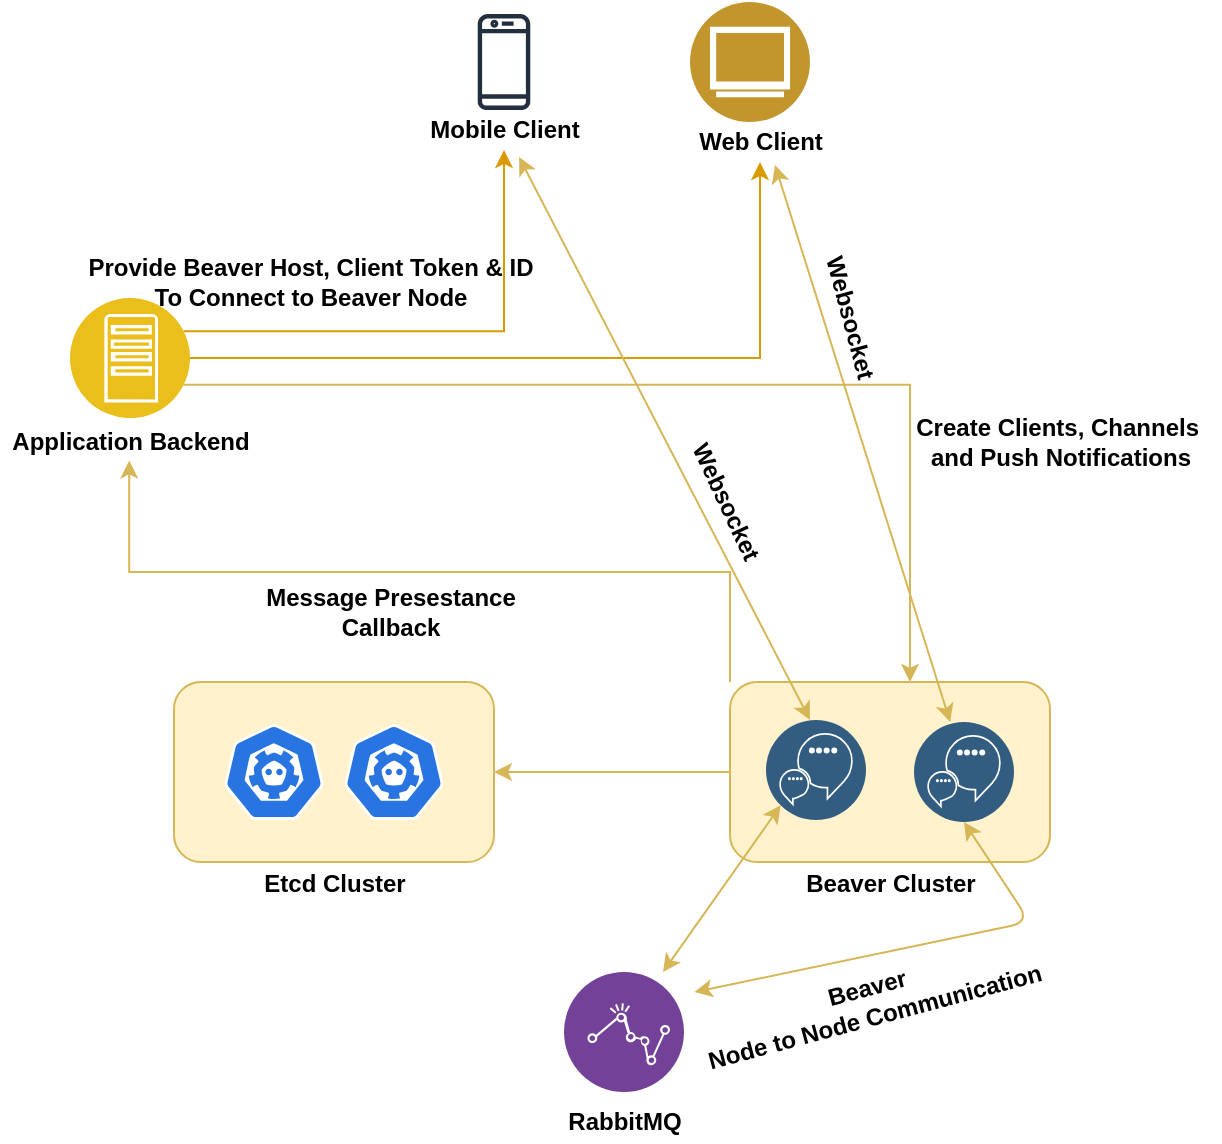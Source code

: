 <mxfile version="14.1.9" type="device"><diagram id="rDJuJcwuq9W1dwYesHHr" name="Page-1"><mxGraphModel dx="1106" dy="737" grid="1" gridSize="10" guides="1" tooltips="1" connect="1" arrows="1" fold="1" page="1" pageScale="1" pageWidth="850" pageHeight="1100" math="0" shadow="0"><root><mxCell id="0"/><mxCell id="1" parent="0"/><mxCell id="C8l0mxJVYPbPDsoyuF7l-32" style="edgeStyle=orthogonalEdgeStyle;rounded=0;orthogonalLoop=1;jettySize=auto;html=1;exitX=0;exitY=0.5;exitDx=0;exitDy=0;entryX=1;entryY=0.5;entryDx=0;entryDy=0;fillColor=#fff2cc;strokeColor=#d6b656;" edge="1" parent="1" source="C8l0mxJVYPbPDsoyuF7l-10" target="C8l0mxJVYPbPDsoyuF7l-5"><mxGeometry relative="1" as="geometry"/></mxCell><mxCell id="C8l0mxJVYPbPDsoyuF7l-33" style="edgeStyle=orthogonalEdgeStyle;rounded=0;orthogonalLoop=1;jettySize=auto;html=1;exitX=0;exitY=0;exitDx=0;exitDy=0;entryX=0.497;entryY=0.962;entryDx=0;entryDy=0;entryPerimeter=0;fillColor=#fff2cc;strokeColor=#d6b656;" edge="1" parent="1" source="C8l0mxJVYPbPDsoyuF7l-10" target="C8l0mxJVYPbPDsoyuF7l-8"><mxGeometry relative="1" as="geometry"/></mxCell><mxCell id="C8l0mxJVYPbPDsoyuF7l-10" value="" style="rounded=1;whiteSpace=wrap;html=1;fillColor=#fff2cc;strokeColor=#d6b656;" vertex="1" parent="1"><mxGeometry x="470" y="420" width="160" height="90" as="geometry"/></mxCell><mxCell id="C8l0mxJVYPbPDsoyuF7l-5" value="" style="rounded=1;whiteSpace=wrap;html=1;fillColor=#fff2cc;strokeColor=#d6b656;" vertex="1" parent="1"><mxGeometry x="192" y="420" width="160" height="90" as="geometry"/></mxCell><mxCell id="C8l0mxJVYPbPDsoyuF7l-36" style="edgeStyle=orthogonalEdgeStyle;rounded=0;orthogonalLoop=1;jettySize=auto;html=1;exitX=1;exitY=0.25;exitDx=0;exitDy=0;fillColor=#ffe6cc;strokeColor=#d79b00;" edge="1" parent="1" source="C8l0mxJVYPbPDsoyuF7l-2" target="C8l0mxJVYPbPDsoyuF7l-25"><mxGeometry relative="1" as="geometry"/></mxCell><mxCell id="C8l0mxJVYPbPDsoyuF7l-37" style="edgeStyle=orthogonalEdgeStyle;rounded=0;orthogonalLoop=1;jettySize=auto;html=1;exitX=1;exitY=0.5;exitDx=0;exitDy=0;fillColor=#ffe6cc;strokeColor=#d79b00;" edge="1" parent="1" source="C8l0mxJVYPbPDsoyuF7l-2" target="C8l0mxJVYPbPDsoyuF7l-24"><mxGeometry relative="1" as="geometry"/></mxCell><mxCell id="C8l0mxJVYPbPDsoyuF7l-38" style="edgeStyle=orthogonalEdgeStyle;rounded=0;orthogonalLoop=1;jettySize=auto;html=1;exitX=1;exitY=0.75;exitDx=0;exitDy=0;fillColor=#fff2cc;strokeColor=#d6b656;" edge="1" parent="1" source="C8l0mxJVYPbPDsoyuF7l-2" target="C8l0mxJVYPbPDsoyuF7l-10"><mxGeometry relative="1" as="geometry"><Array as="points"><mxPoint x="560" y="271"/></Array></mxGeometry></mxCell><mxCell id="C8l0mxJVYPbPDsoyuF7l-2" value="" style="aspect=fixed;perimeter=ellipsePerimeter;html=1;align=center;shadow=0;dashed=0;fontColor=#4277BB;labelBackgroundColor=#ffffff;fontSize=12;spacingTop=3;image;image=img/lib/ibm/applications/app_server.svg;" vertex="1" parent="1"><mxGeometry x="140" y="228" width="60" height="60" as="geometry"/></mxCell><mxCell id="C8l0mxJVYPbPDsoyuF7l-3" value="" style="html=1;dashed=0;whitespace=wrap;fillColor=#2875E2;strokeColor=#ffffff;points=[[0.005,0.63,0],[0.1,0.2,0],[0.9,0.2,0],[0.5,0,0],[0.995,0.63,0],[0.72,0.99,0],[0.5,1,0],[0.28,0.99,0]];shape=mxgraph.kubernetes.icon;prIcon=etcd" vertex="1" parent="1"><mxGeometry x="277" y="441" width="50" height="48" as="geometry"/></mxCell><mxCell id="C8l0mxJVYPbPDsoyuF7l-6" value="" style="html=1;dashed=0;whitespace=wrap;fillColor=#2875E2;strokeColor=#ffffff;points=[[0.005,0.63,0],[0.1,0.2,0],[0.9,0.2,0],[0.5,0,0],[0.995,0.63,0],[0.72,0.99,0],[0.5,1,0],[0.28,0.99,0]];shape=mxgraph.kubernetes.icon;prIcon=etcd" vertex="1" parent="1"><mxGeometry x="217" y="441" width="50" height="48" as="geometry"/></mxCell><mxCell id="C8l0mxJVYPbPDsoyuF7l-7" value="Etcd Cluster" style="text;html=1;align=center;verticalAlign=middle;resizable=0;points=[];autosize=1;fontStyle=1" vertex="1" parent="1"><mxGeometry x="227" y="511" width="90" height="20" as="geometry"/></mxCell><mxCell id="C8l0mxJVYPbPDsoyuF7l-8" value="Application Backend" style="text;html=1;align=center;verticalAlign=middle;resizable=0;points=[];autosize=1;fontStyle=1" vertex="1" parent="1"><mxGeometry x="105" y="290" width="130" height="20" as="geometry"/></mxCell><mxCell id="C8l0mxJVYPbPDsoyuF7l-9" value="" style="aspect=fixed;perimeter=ellipsePerimeter;html=1;align=center;shadow=0;dashed=0;fontColor=#4277BB;labelBackgroundColor=#ffffff;fontSize=12;spacingTop=3;image;image=img/lib/ibm/data/conversation_trained_deployed.svg;" vertex="1" parent="1"><mxGeometry x="562" y="440" width="50" height="50" as="geometry"/></mxCell><mxCell id="C8l0mxJVYPbPDsoyuF7l-11" value="" style="aspect=fixed;perimeter=ellipsePerimeter;html=1;align=center;shadow=0;dashed=0;fontColor=#4277BB;labelBackgroundColor=#ffffff;fontSize=12;spacingTop=3;image;image=img/lib/ibm/data/conversation_trained_deployed.svg;" vertex="1" parent="1"><mxGeometry x="488" y="439" width="50" height="50" as="geometry"/></mxCell><mxCell id="C8l0mxJVYPbPDsoyuF7l-12" value="Beaver Cluster" style="text;html=1;align=center;verticalAlign=middle;resizable=0;points=[];autosize=1;fontStyle=1" vertex="1" parent="1"><mxGeometry x="500" y="511" width="100" height="20" as="geometry"/></mxCell><mxCell id="C8l0mxJVYPbPDsoyuF7l-14" value="" style="endArrow=classic;startArrow=classic;html=1;entryX=0;entryY=1;entryDx=0;entryDy=0;fillColor=#fff2cc;strokeColor=#d6b656;" edge="1" parent="1" target="C8l0mxJVYPbPDsoyuF7l-11"><mxGeometry width="50" height="50" relative="1" as="geometry"><mxPoint x="436.482" y="565" as="sourcePoint"/><mxPoint x="450" y="350" as="targetPoint"/></mxGeometry></mxCell><mxCell id="C8l0mxJVYPbPDsoyuF7l-15" value="" style="endArrow=classic;startArrow=classic;html=1;entryX=0.5;entryY=1;entryDx=0;entryDy=0;fillColor=#fff2cc;strokeColor=#d6b656;" edge="1" parent="1" target="C8l0mxJVYPbPDsoyuF7l-9"><mxGeometry width="50" height="50" relative="1" as="geometry"><mxPoint x="452.24" y="575" as="sourcePoint"/><mxPoint x="505.322" y="492.678" as="targetPoint"/><Array as="points"><mxPoint x="620" y="540"/></Array></mxGeometry></mxCell><mxCell id="C8l0mxJVYPbPDsoyuF7l-16" value="" style="aspect=fixed;perimeter=ellipsePerimeter;html=1;align=center;shadow=0;dashed=0;fontColor=#4277BB;labelBackgroundColor=#ffffff;fontSize=12;spacingTop=3;image;image=img/lib/ibm/users/browser.svg;" vertex="1" parent="1"><mxGeometry x="450" y="80" width="60" height="60" as="geometry"/></mxCell><mxCell id="C8l0mxJVYPbPDsoyuF7l-17" value="" style="outlineConnect=0;fontColor=#232F3E;gradientColor=none;strokeColor=#232F3E;dashed=0;verticalLabelPosition=bottom;verticalAlign=top;align=center;html=1;fontSize=12;fontStyle=0;aspect=fixed;shape=mxgraph.aws4.resourceIcon;resIcon=mxgraph.aws4.mobile_client;fillColor=none;" vertex="1" parent="1"><mxGeometry x="327" y="80" width="60" height="60" as="geometry"/></mxCell><mxCell id="C8l0mxJVYPbPDsoyuF7l-20" value="" style="endArrow=classic;startArrow=classic;html=1;exitX=0.688;exitY=0.222;exitDx=0;exitDy=0;exitPerimeter=0;fillColor=#fff2cc;strokeColor=#d6b656;entryX=0.594;entryY=1.078;entryDx=0;entryDy=0;entryPerimeter=0;" edge="1" parent="1" source="C8l0mxJVYPbPDsoyuF7l-10" target="C8l0mxJVYPbPDsoyuF7l-24"><mxGeometry width="50" height="50" relative="1" as="geometry"><mxPoint x="400" y="400" as="sourcePoint"/><mxPoint x="490" y="150" as="targetPoint"/></mxGeometry></mxCell><mxCell id="C8l0mxJVYPbPDsoyuF7l-21" value="" style="endArrow=classic;startArrow=classic;html=1;exitX=0.688;exitY=0.222;exitDx=0;exitDy=0;exitPerimeter=0;fillColor=#fff2cc;strokeColor=#d6b656;entryX=0.584;entryY=1.178;entryDx=0;entryDy=0;entryPerimeter=0;" edge="1" parent="1" target="C8l0mxJVYPbPDsoyuF7l-25"><mxGeometry width="50" height="50" relative="1" as="geometry"><mxPoint x="510.0" y="439" as="sourcePoint"/><mxPoint x="400" y="160" as="targetPoint"/></mxGeometry></mxCell><mxCell id="C8l0mxJVYPbPDsoyuF7l-24" value="Web Client" style="text;html=1;align=center;verticalAlign=middle;resizable=0;points=[];autosize=1;fontStyle=1" vertex="1" parent="1"><mxGeometry x="445" y="140" width="80" height="20" as="geometry"/></mxCell><mxCell id="C8l0mxJVYPbPDsoyuF7l-25" value="Mobile Client" style="text;html=1;align=center;verticalAlign=middle;resizable=0;points=[];autosize=1;fontStyle=1" vertex="1" parent="1"><mxGeometry x="312" y="134" width="90" height="20" as="geometry"/></mxCell><mxCell id="C8l0mxJVYPbPDsoyuF7l-26" value="Websocket" style="text;html=1;strokeColor=none;fillColor=none;align=center;verticalAlign=middle;whiteSpace=wrap;rounded=0;fontStyle=1;rotation=65;" vertex="1" parent="1"><mxGeometry x="448" y="320" width="40" height="20" as="geometry"/></mxCell><mxCell id="C8l0mxJVYPbPDsoyuF7l-34" value="Message&amp;nbsp;Presestance &lt;br&gt;Callback" style="text;html=1;align=center;verticalAlign=middle;resizable=0;points=[];autosize=1;fontStyle=1" vertex="1" parent="1"><mxGeometry x="230" y="370" width="140" height="30" as="geometry"/></mxCell><mxCell id="C8l0mxJVYPbPDsoyuF7l-39" value="Create Clients, Channels&amp;nbsp;&lt;br&gt;and Push Notifications" style="text;html=1;align=center;verticalAlign=middle;resizable=0;points=[];autosize=1;fontStyle=1" vertex="1" parent="1"><mxGeometry x="555" y="285" width="160" height="30" as="geometry"/></mxCell><mxCell id="C8l0mxJVYPbPDsoyuF7l-40" value="Provide Beaver Host, Client Token &amp;amp; ID&lt;br&gt;To Connect to Beaver Node" style="text;html=1;align=center;verticalAlign=middle;resizable=0;points=[];autosize=1;fontStyle=1" vertex="1" parent="1"><mxGeometry x="140" y="205" width="240" height="30" as="geometry"/></mxCell><mxCell id="C8l0mxJVYPbPDsoyuF7l-41" value="Websocket" style="text;html=1;strokeColor=none;fillColor=none;align=center;verticalAlign=middle;whiteSpace=wrap;rounded=0;fontStyle=1;rotation=75;" vertex="1" parent="1"><mxGeometry x="510" y="228" width="40" height="20" as="geometry"/></mxCell><mxCell id="C8l0mxJVYPbPDsoyuF7l-42" value="Beaver &lt;br&gt;Node to Node Communication" style="text;html=1;align=center;verticalAlign=middle;resizable=0;points=[];autosize=1;rotation=-15;fontStyle=1" vertex="1" parent="1"><mxGeometry x="445" y="565" width="190" height="30" as="geometry"/></mxCell><mxCell id="C8l0mxJVYPbPDsoyuF7l-43" value="" style="aspect=fixed;perimeter=ellipsePerimeter;html=1;align=center;shadow=0;dashed=0;fontColor=#4277BB;labelBackgroundColor=#ffffff;fontSize=12;spacingTop=3;image;image=img/lib/ibm/analytics/analytics.svg;fillColor=none;" vertex="1" parent="1"><mxGeometry x="387" y="565" width="60" height="60" as="geometry"/></mxCell><mxCell id="C8l0mxJVYPbPDsoyuF7l-44" value="RabbitMQ" style="text;html=1;align=center;verticalAlign=middle;resizable=0;points=[];autosize=1;fontStyle=1" vertex="1" parent="1"><mxGeometry x="382" y="630" width="70" height="20" as="geometry"/></mxCell></root></mxGraphModel></diagram></mxfile>
